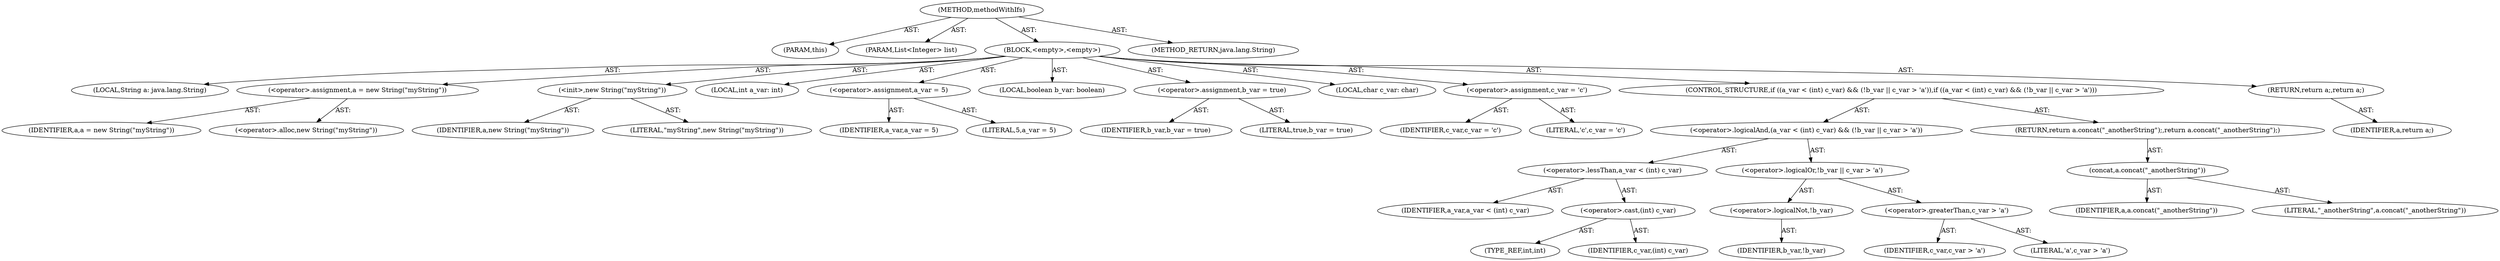 digraph "methodWithIfs" {  
"1000101" [label = "(METHOD,methodWithIfs)" ]
"1000102" [label = "(PARAM,this)" ]
"1000103" [label = "(PARAM,List<Integer> list)" ]
"1000104" [label = "(BLOCK,<empty>,<empty>)" ]
"1000105" [label = "(LOCAL,String a: java.lang.String)" ]
"1000106" [label = "(<operator>.assignment,a = new String(\"myString\"))" ]
"1000107" [label = "(IDENTIFIER,a,a = new String(\"myString\"))" ]
"1000108" [label = "(<operator>.alloc,new String(\"myString\"))" ]
"1000109" [label = "(<init>,new String(\"myString\"))" ]
"1000110" [label = "(IDENTIFIER,a,new String(\"myString\"))" ]
"1000111" [label = "(LITERAL,\"myString\",new String(\"myString\"))" ]
"1000112" [label = "(LOCAL,int a_var: int)" ]
"1000113" [label = "(<operator>.assignment,a_var = 5)" ]
"1000114" [label = "(IDENTIFIER,a_var,a_var = 5)" ]
"1000115" [label = "(LITERAL,5,a_var = 5)" ]
"1000116" [label = "(LOCAL,boolean b_var: boolean)" ]
"1000117" [label = "(<operator>.assignment,b_var = true)" ]
"1000118" [label = "(IDENTIFIER,b_var,b_var = true)" ]
"1000119" [label = "(LITERAL,true,b_var = true)" ]
"1000120" [label = "(LOCAL,char c_var: char)" ]
"1000121" [label = "(<operator>.assignment,c_var = 'c')" ]
"1000122" [label = "(IDENTIFIER,c_var,c_var = 'c')" ]
"1000123" [label = "(LITERAL,'c',c_var = 'c')" ]
"1000124" [label = "(CONTROL_STRUCTURE,if ((a_var < (int) c_var) && (!b_var || c_var > 'a')),if ((a_var < (int) c_var) && (!b_var || c_var > 'a')))" ]
"1000125" [label = "(<operator>.logicalAnd,(a_var < (int) c_var) && (!b_var || c_var > 'a'))" ]
"1000126" [label = "(<operator>.lessThan,a_var < (int) c_var)" ]
"1000127" [label = "(IDENTIFIER,a_var,a_var < (int) c_var)" ]
"1000128" [label = "(<operator>.cast,(int) c_var)" ]
"1000129" [label = "(TYPE_REF,int,int)" ]
"1000130" [label = "(IDENTIFIER,c_var,(int) c_var)" ]
"1000131" [label = "(<operator>.logicalOr,!b_var || c_var > 'a')" ]
"1000132" [label = "(<operator>.logicalNot,!b_var)" ]
"1000133" [label = "(IDENTIFIER,b_var,!b_var)" ]
"1000134" [label = "(<operator>.greaterThan,c_var > 'a')" ]
"1000135" [label = "(IDENTIFIER,c_var,c_var > 'a')" ]
"1000136" [label = "(LITERAL,'a',c_var > 'a')" ]
"1000137" [label = "(RETURN,return a.concat(\"_anotherString\");,return a.concat(\"_anotherString\");)" ]
"1000138" [label = "(concat,a.concat(\"_anotherString\"))" ]
"1000139" [label = "(IDENTIFIER,a,a.concat(\"_anotherString\"))" ]
"1000140" [label = "(LITERAL,\"_anotherString\",a.concat(\"_anotherString\"))" ]
"1000141" [label = "(RETURN,return a;,return a;)" ]
"1000142" [label = "(IDENTIFIER,a,return a;)" ]
"1000143" [label = "(METHOD_RETURN,java.lang.String)" ]
  "1000101" -> "1000102"  [ label = "AST: "] 
  "1000101" -> "1000103"  [ label = "AST: "] 
  "1000101" -> "1000104"  [ label = "AST: "] 
  "1000101" -> "1000143"  [ label = "AST: "] 
  "1000104" -> "1000105"  [ label = "AST: "] 
  "1000104" -> "1000106"  [ label = "AST: "] 
  "1000104" -> "1000109"  [ label = "AST: "] 
  "1000104" -> "1000112"  [ label = "AST: "] 
  "1000104" -> "1000113"  [ label = "AST: "] 
  "1000104" -> "1000116"  [ label = "AST: "] 
  "1000104" -> "1000117"  [ label = "AST: "] 
  "1000104" -> "1000120"  [ label = "AST: "] 
  "1000104" -> "1000121"  [ label = "AST: "] 
  "1000104" -> "1000124"  [ label = "AST: "] 
  "1000104" -> "1000141"  [ label = "AST: "] 
  "1000106" -> "1000107"  [ label = "AST: "] 
  "1000106" -> "1000108"  [ label = "AST: "] 
  "1000109" -> "1000110"  [ label = "AST: "] 
  "1000109" -> "1000111"  [ label = "AST: "] 
  "1000113" -> "1000114"  [ label = "AST: "] 
  "1000113" -> "1000115"  [ label = "AST: "] 
  "1000117" -> "1000118"  [ label = "AST: "] 
  "1000117" -> "1000119"  [ label = "AST: "] 
  "1000121" -> "1000122"  [ label = "AST: "] 
  "1000121" -> "1000123"  [ label = "AST: "] 
  "1000124" -> "1000125"  [ label = "AST: "] 
  "1000124" -> "1000137"  [ label = "AST: "] 
  "1000125" -> "1000126"  [ label = "AST: "] 
  "1000125" -> "1000131"  [ label = "AST: "] 
  "1000126" -> "1000127"  [ label = "AST: "] 
  "1000126" -> "1000128"  [ label = "AST: "] 
  "1000128" -> "1000129"  [ label = "AST: "] 
  "1000128" -> "1000130"  [ label = "AST: "] 
  "1000131" -> "1000132"  [ label = "AST: "] 
  "1000131" -> "1000134"  [ label = "AST: "] 
  "1000132" -> "1000133"  [ label = "AST: "] 
  "1000134" -> "1000135"  [ label = "AST: "] 
  "1000134" -> "1000136"  [ label = "AST: "] 
  "1000137" -> "1000138"  [ label = "AST: "] 
  "1000138" -> "1000139"  [ label = "AST: "] 
  "1000138" -> "1000140"  [ label = "AST: "] 
  "1000141" -> "1000142"  [ label = "AST: "] 
}
